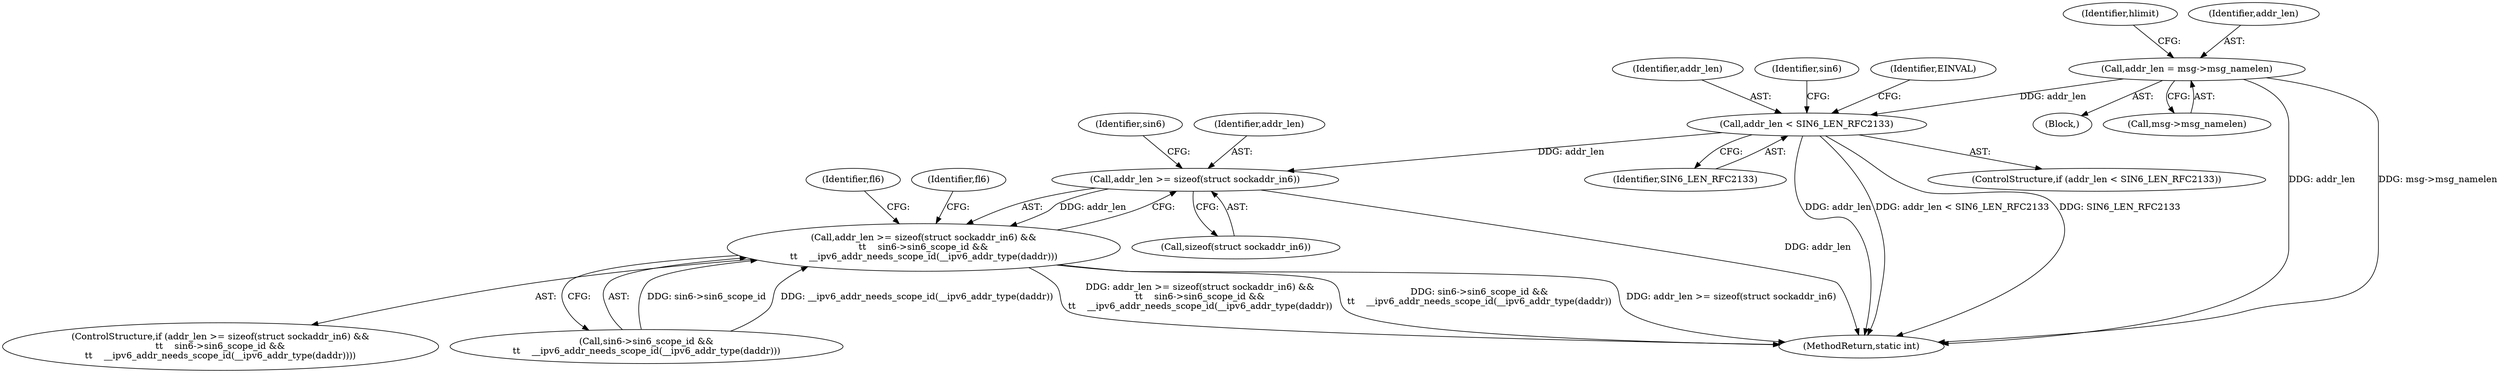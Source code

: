 digraph "0_linux_45f6fad84cc305103b28d73482b344d7f5b76f39_13@pointer" {
"1000145" [label="(Call,addr_len = msg->msg_namelen)"];
"1000200" [label="(Call,addr_len < SIN6_LEN_RFC2133)"];
"1000311" [label="(Call,addr_len >= sizeof(struct sockaddr_in6))"];
"1000310" [label="(Call,addr_len >= sizeof(struct sockaddr_in6) &&\n\t\t    sin6->sin6_scope_id &&\n\t\t    __ipv6_addr_needs_scope_id(__ipv6_addr_type(daddr)))"];
"1000315" [label="(Call,sin6->sin6_scope_id &&\n\t\t    __ipv6_addr_needs_scope_id(__ipv6_addr_type(daddr)))"];
"1000310" [label="(Call,addr_len >= sizeof(struct sockaddr_in6) &&\n\t\t    sin6->sin6_scope_id &&\n\t\t    __ipv6_addr_needs_scope_id(__ipv6_addr_type(daddr)))"];
"1000145" [label="(Call,addr_len = msg->msg_namelen)"];
"1000309" [label="(ControlStructure,if (addr_len >= sizeof(struct sockaddr_in6) &&\n\t\t    sin6->sin6_scope_id &&\n\t\t    __ipv6_addr_needs_scope_id(__ipv6_addr_type(daddr))))"];
"1000201" [label="(Identifier,addr_len)"];
"1000152" [label="(Identifier,hlimit)"];
"1000313" [label="(Call,sizeof(struct sockaddr_in6))"];
"1000311" [label="(Call,addr_len >= sizeof(struct sockaddr_in6))"];
"1000324" [label="(Identifier,fl6)"];
"1000110" [label="(Block,)"];
"1000209" [label="(Identifier,sin6)"];
"1000200" [label="(Call,addr_len < SIN6_LEN_RFC2133)"];
"1000202" [label="(Identifier,SIN6_LEN_RFC2133)"];
"1000147" [label="(Call,msg->msg_namelen)"];
"1000738" [label="(MethodReturn,static int)"];
"1000317" [label="(Identifier,sin6)"];
"1000146" [label="(Identifier,addr_len)"];
"1000205" [label="(Identifier,EINVAL)"];
"1000312" [label="(Identifier,addr_len)"];
"1000199" [label="(ControlStructure,if (addr_len < SIN6_LEN_RFC2133))"];
"1000361" [label="(Identifier,fl6)"];
"1000145" -> "1000110"  [label="AST: "];
"1000145" -> "1000147"  [label="CFG: "];
"1000146" -> "1000145"  [label="AST: "];
"1000147" -> "1000145"  [label="AST: "];
"1000152" -> "1000145"  [label="CFG: "];
"1000145" -> "1000738"  [label="DDG: addr_len"];
"1000145" -> "1000738"  [label="DDG: msg->msg_namelen"];
"1000145" -> "1000200"  [label="DDG: addr_len"];
"1000200" -> "1000199"  [label="AST: "];
"1000200" -> "1000202"  [label="CFG: "];
"1000201" -> "1000200"  [label="AST: "];
"1000202" -> "1000200"  [label="AST: "];
"1000205" -> "1000200"  [label="CFG: "];
"1000209" -> "1000200"  [label="CFG: "];
"1000200" -> "1000738"  [label="DDG: addr_len"];
"1000200" -> "1000738"  [label="DDG: addr_len < SIN6_LEN_RFC2133"];
"1000200" -> "1000738"  [label="DDG: SIN6_LEN_RFC2133"];
"1000200" -> "1000311"  [label="DDG: addr_len"];
"1000311" -> "1000310"  [label="AST: "];
"1000311" -> "1000313"  [label="CFG: "];
"1000312" -> "1000311"  [label="AST: "];
"1000313" -> "1000311"  [label="AST: "];
"1000317" -> "1000311"  [label="CFG: "];
"1000310" -> "1000311"  [label="CFG: "];
"1000311" -> "1000738"  [label="DDG: addr_len"];
"1000311" -> "1000310"  [label="DDG: addr_len"];
"1000310" -> "1000309"  [label="AST: "];
"1000310" -> "1000315"  [label="CFG: "];
"1000315" -> "1000310"  [label="AST: "];
"1000324" -> "1000310"  [label="CFG: "];
"1000361" -> "1000310"  [label="CFG: "];
"1000310" -> "1000738"  [label="DDG: addr_len >= sizeof(struct sockaddr_in6) &&\n\t\t    sin6->sin6_scope_id &&\n\t\t    __ipv6_addr_needs_scope_id(__ipv6_addr_type(daddr))"];
"1000310" -> "1000738"  [label="DDG: sin6->sin6_scope_id &&\n\t\t    __ipv6_addr_needs_scope_id(__ipv6_addr_type(daddr))"];
"1000310" -> "1000738"  [label="DDG: addr_len >= sizeof(struct sockaddr_in6)"];
"1000315" -> "1000310"  [label="DDG: sin6->sin6_scope_id"];
"1000315" -> "1000310"  [label="DDG: __ipv6_addr_needs_scope_id(__ipv6_addr_type(daddr))"];
}
